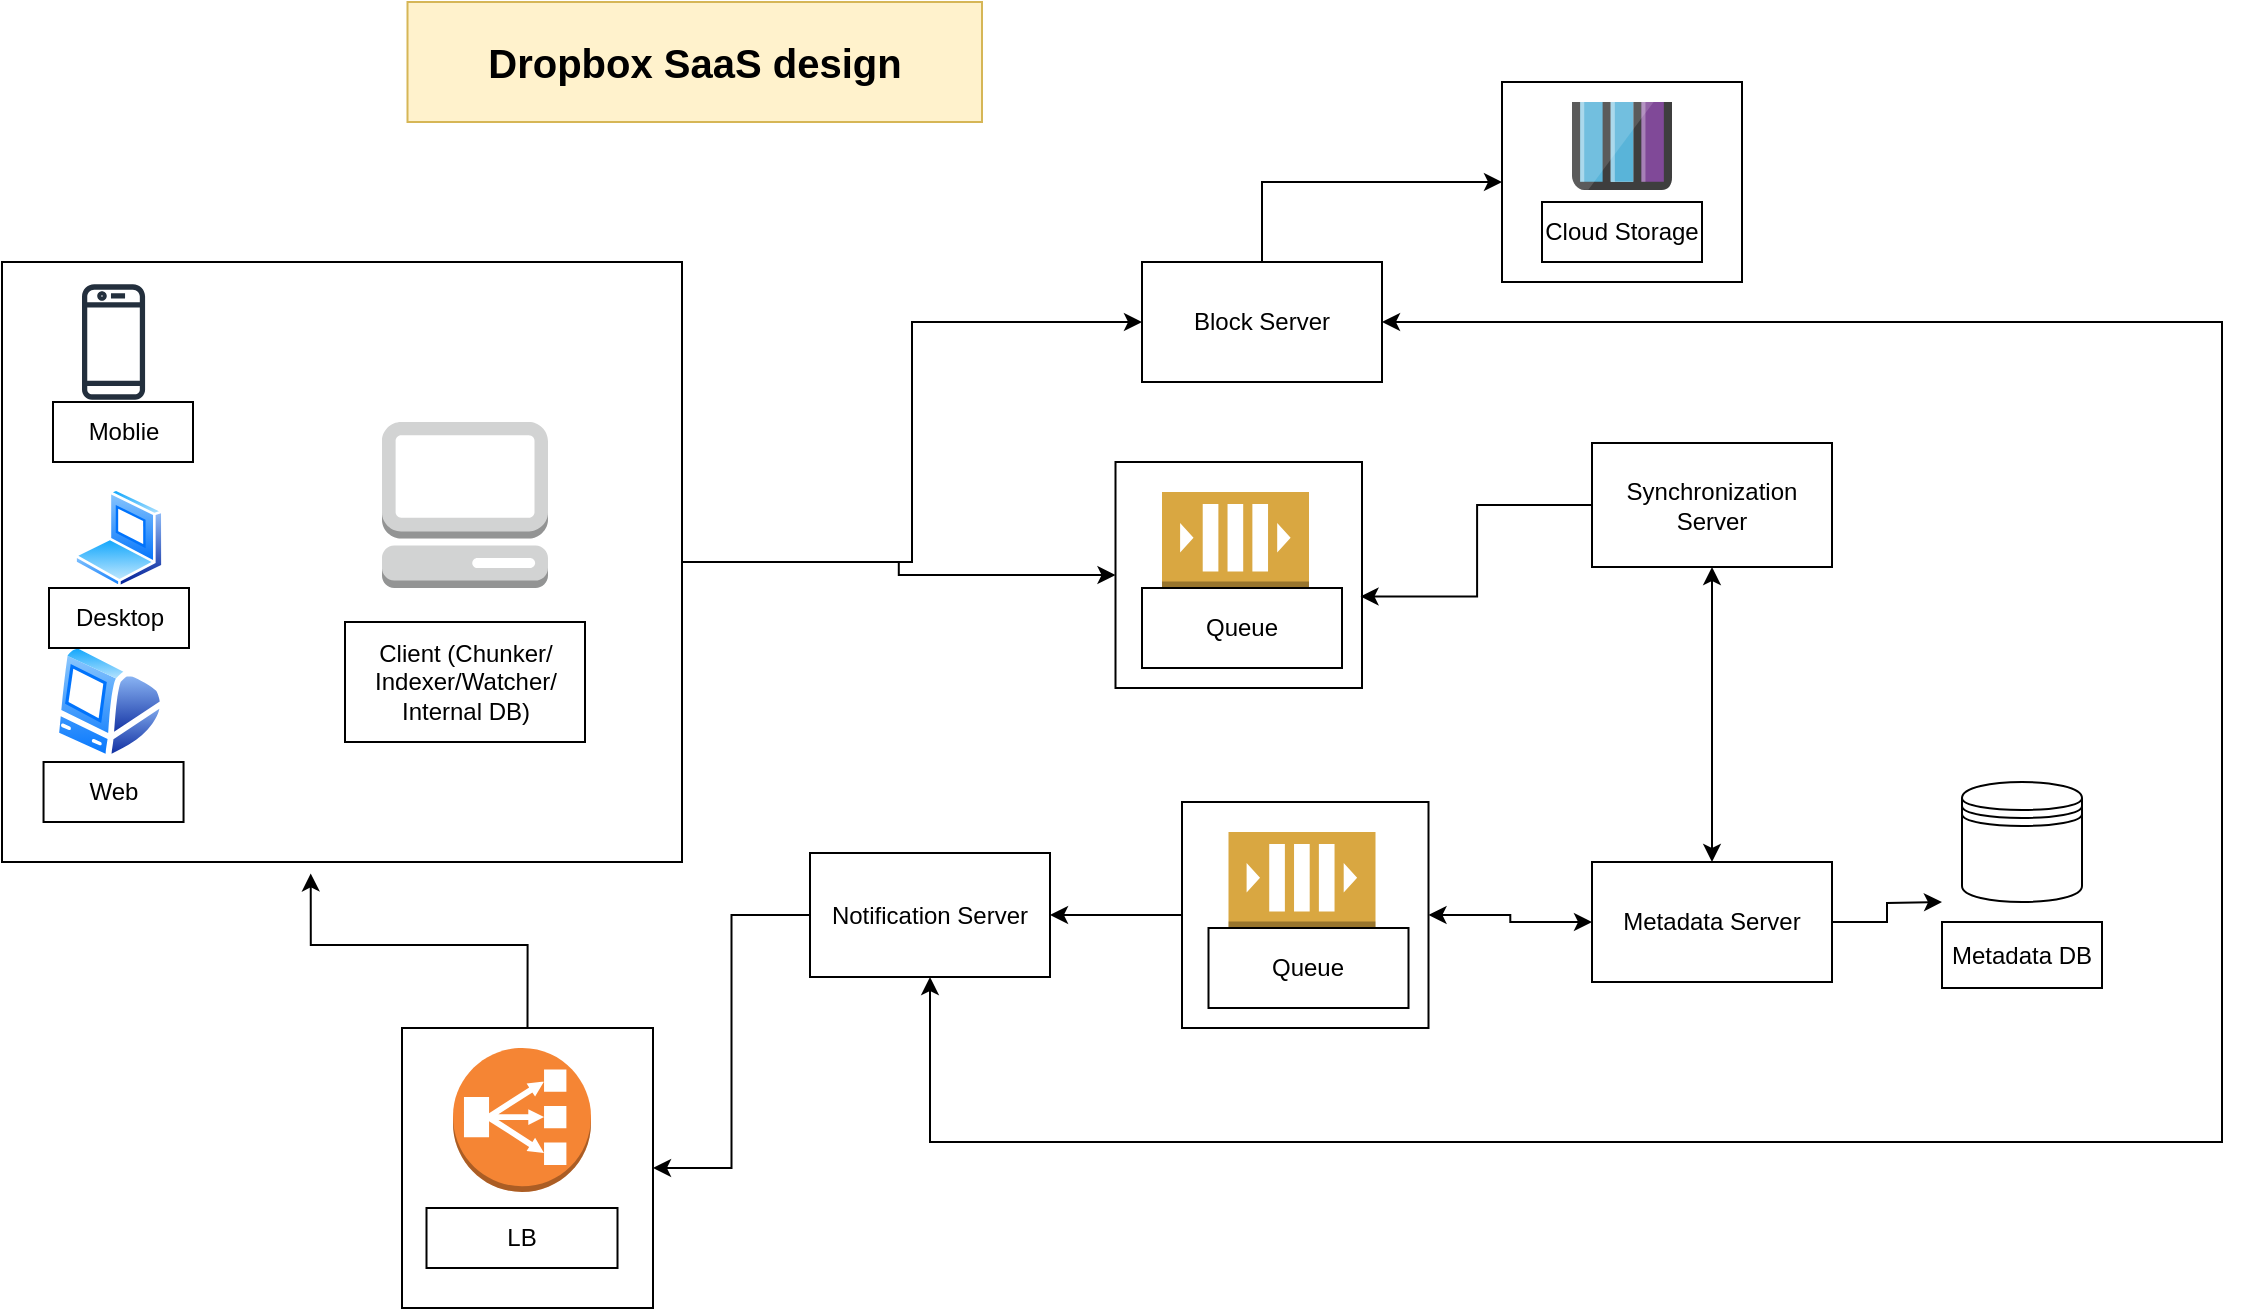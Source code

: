 <mxfile version="15.9.4" type="device"><diagram id="sUfXYKUF2fdErW0hiDxm" name="Page-1"><mxGraphModel dx="1483" dy="1913" grid="1" gridSize="10" guides="1" tooltips="1" connect="1" arrows="1" fold="1" page="1" pageScale="1" pageWidth="827" pageHeight="1169" math="0" shadow="0"><root><mxCell id="0"/><mxCell id="1" parent="0"/><mxCell id="5gXw_fyXx_3vA0XbQjHJ-1" value="" style="outlineConnect=0;dashed=0;verticalLabelPosition=bottom;verticalAlign=top;align=center;html=1;shape=mxgraph.aws3.management_console;fillColor=#D2D3D3;gradientColor=none;" vertex="1" parent="1"><mxGeometry x="200" y="140" width="83" height="83" as="geometry"/></mxCell><mxCell id="5gXw_fyXx_3vA0XbQjHJ-2" value="" style="sketch=0;outlineConnect=0;fontColor=#232F3E;gradientColor=none;fillColor=#232F3D;strokeColor=none;dashed=0;verticalLabelPosition=bottom;verticalAlign=top;align=center;html=1;fontSize=12;fontStyle=0;aspect=fixed;pointerEvents=1;shape=mxgraph.aws4.mobile_client;" vertex="1" parent="1"><mxGeometry x="50" y="70" width="31.54" height="60" as="geometry"/></mxCell><mxCell id="5gXw_fyXx_3vA0XbQjHJ-3" value="" style="aspect=fixed;perimeter=ellipsePerimeter;html=1;align=center;shadow=0;dashed=0;spacingTop=3;image;image=img/lib/active_directory/laptop_client.svg;" vertex="1" parent="1"><mxGeometry x="46" y="173" width="45" height="50" as="geometry"/></mxCell><mxCell id="5gXw_fyXx_3vA0XbQjHJ-4" value="" style="aspect=fixed;perimeter=ellipsePerimeter;html=1;align=center;shadow=0;dashed=0;spacingTop=3;image;image=img/lib/active_directory/mac_client.svg;" vertex="1" parent="1"><mxGeometry x="35.5" y="250" width="56.4" height="60" as="geometry"/></mxCell><mxCell id="5gXw_fyXx_3vA0XbQjHJ-6" value="Client (Chunker/ Indexer/Watcher/&lt;br&gt;Internal DB)" style="whiteSpace=wrap;html=1;" vertex="1" parent="1"><mxGeometry x="181.5" y="240" width="120" height="60" as="geometry"/></mxCell><mxCell id="5gXw_fyXx_3vA0XbQjHJ-8" value="Moblie" style="whiteSpace=wrap;html=1;" vertex="1" parent="1"><mxGeometry x="35.5" y="130" width="70" height="30" as="geometry"/></mxCell><mxCell id="5gXw_fyXx_3vA0XbQjHJ-9" value="Desktop" style="whiteSpace=wrap;html=1;" vertex="1" parent="1"><mxGeometry x="33.5" y="223" width="70" height="30" as="geometry"/></mxCell><mxCell id="5gXw_fyXx_3vA0XbQjHJ-10" value="Web" style="whiteSpace=wrap;html=1;" vertex="1" parent="1"><mxGeometry x="30.77" y="310" width="70" height="30" as="geometry"/></mxCell><mxCell id="5gXw_fyXx_3vA0XbQjHJ-14" style="edgeStyle=orthogonalEdgeStyle;rounded=0;orthogonalLoop=1;jettySize=auto;html=1;entryX=0;entryY=0.5;entryDx=0;entryDy=0;" edge="1" parent="1" source="5gXw_fyXx_3vA0XbQjHJ-12" target="5gXw_fyXx_3vA0XbQjHJ-13"><mxGeometry relative="1" as="geometry"/></mxCell><mxCell id="5gXw_fyXx_3vA0XbQjHJ-50" style="edgeStyle=orthogonalEdgeStyle;rounded=0;orthogonalLoop=1;jettySize=auto;html=1;exitX=1;exitY=0.5;exitDx=0;exitDy=0;startArrow=none;startFill=0;endArrow=classic;endFill=1;" edge="1" parent="1" source="5gXw_fyXx_3vA0XbQjHJ-12" target="5gXw_fyXx_3vA0XbQjHJ-22"><mxGeometry relative="1" as="geometry"/></mxCell><mxCell id="5gXw_fyXx_3vA0XbQjHJ-12" value="" style="rounded=0;whiteSpace=wrap;html=1;shadow=0;fillColor=none;" vertex="1" parent="1"><mxGeometry x="10" y="60" width="340" height="300" as="geometry"/></mxCell><mxCell id="5gXw_fyXx_3vA0XbQjHJ-19" style="edgeStyle=orthogonalEdgeStyle;rounded=0;orthogonalLoop=1;jettySize=auto;html=1;exitX=0.5;exitY=0;exitDx=0;exitDy=0;entryX=0;entryY=0.5;entryDx=0;entryDy=0;" edge="1" parent="1" source="5gXw_fyXx_3vA0XbQjHJ-13" target="5gXw_fyXx_3vA0XbQjHJ-18"><mxGeometry relative="1" as="geometry"/></mxCell><mxCell id="5gXw_fyXx_3vA0XbQjHJ-51" style="edgeStyle=orthogonalEdgeStyle;rounded=0;orthogonalLoop=1;jettySize=auto;html=1;exitX=1;exitY=0.5;exitDx=0;exitDy=0;entryX=0.5;entryY=1;entryDx=0;entryDy=0;startArrow=classic;startFill=1;endArrow=classic;endFill=1;" edge="1" parent="1" source="5gXw_fyXx_3vA0XbQjHJ-13" target="5gXw_fyXx_3vA0XbQjHJ-34"><mxGeometry relative="1" as="geometry"><Array as="points"><mxPoint x="1120" y="90"/><mxPoint x="1120" y="500"/><mxPoint x="474" y="500"/></Array></mxGeometry></mxCell><mxCell id="5gXw_fyXx_3vA0XbQjHJ-13" value="Block Server" style="whiteSpace=wrap;html=1;shadow=0;fillColor=none;" vertex="1" parent="1"><mxGeometry x="580" y="60" width="120" height="60" as="geometry"/></mxCell><mxCell id="5gXw_fyXx_3vA0XbQjHJ-25" style="edgeStyle=orthogonalEdgeStyle;orthogonalLoop=1;jettySize=auto;html=1;exitX=0.5;exitY=1;exitDx=0;exitDy=0;entryX=0.5;entryY=0;entryDx=0;entryDy=0;rounded=0;endArrow=classic;endFill=1;startArrow=classic;startFill=1;" edge="1" parent="1" source="5gXw_fyXx_3vA0XbQjHJ-23" target="5gXw_fyXx_3vA0XbQjHJ-24"><mxGeometry relative="1" as="geometry"><Array as="points"><mxPoint x="865" y="228"/></Array></mxGeometry></mxCell><mxCell id="5gXw_fyXx_3vA0XbQjHJ-38" style="edgeStyle=orthogonalEdgeStyle;rounded=0;orthogonalLoop=1;jettySize=auto;html=1;exitX=0;exitY=0.5;exitDx=0;exitDy=0;entryX=0.994;entryY=0.595;entryDx=0;entryDy=0;entryPerimeter=0;startArrow=none;startFill=0;endArrow=classic;endFill=1;" edge="1" parent="1" source="5gXw_fyXx_3vA0XbQjHJ-23" target="5gXw_fyXx_3vA0XbQjHJ-22"><mxGeometry relative="1" as="geometry"/></mxCell><mxCell id="5gXw_fyXx_3vA0XbQjHJ-23" value="Synchronization Server" style="whiteSpace=wrap;html=1;shadow=0;fillColor=none;" vertex="1" parent="1"><mxGeometry x="805" y="150.5" width="120" height="62" as="geometry"/></mxCell><mxCell id="5gXw_fyXx_3vA0XbQjHJ-37" style="edgeStyle=orthogonalEdgeStyle;rounded=0;orthogonalLoop=1;jettySize=auto;html=1;entryX=1;entryY=0.5;entryDx=0;entryDy=0;startArrow=classic;startFill=1;endArrow=classic;endFill=1;" edge="1" parent="1" source="5gXw_fyXx_3vA0XbQjHJ-24" target="5gXw_fyXx_3vA0XbQjHJ-30"><mxGeometry relative="1" as="geometry"/></mxCell><mxCell id="5gXw_fyXx_3vA0XbQjHJ-57" style="edgeStyle=orthogonalEdgeStyle;rounded=0;orthogonalLoop=1;jettySize=auto;html=1;exitX=1;exitY=0.5;exitDx=0;exitDy=0;startArrow=none;startFill=0;endArrow=classic;endFill=1;" edge="1" parent="1" source="5gXw_fyXx_3vA0XbQjHJ-24"><mxGeometry relative="1" as="geometry"><mxPoint x="980" y="380" as="targetPoint"/></mxGeometry></mxCell><mxCell id="5gXw_fyXx_3vA0XbQjHJ-24" value="Metadata Server" style="whiteSpace=wrap;html=1;shadow=0;fillColor=none;" vertex="1" parent="1"><mxGeometry x="805" y="360" width="120" height="60" as="geometry"/></mxCell><mxCell id="5gXw_fyXx_3vA0XbQjHJ-27" value="" style="group" vertex="1" connectable="0" parent="1"><mxGeometry x="566.75" y="160" width="123.25" height="113" as="geometry"/></mxCell><mxCell id="5gXw_fyXx_3vA0XbQjHJ-20" value="" style="outlineConnect=0;dashed=0;verticalLabelPosition=bottom;verticalAlign=top;align=center;html=1;shape=mxgraph.aws3.queue;fillColor=#D9A741;gradientColor=none;shadow=0;" vertex="1" parent="5gXw_fyXx_3vA0XbQjHJ-27"><mxGeometry x="23.25" y="15" width="73.5" height="48" as="geometry"/></mxCell><mxCell id="5gXw_fyXx_3vA0XbQjHJ-21" value="Queue" style="whiteSpace=wrap;html=1;shadow=0;fillColor=none;" vertex="1" parent="5gXw_fyXx_3vA0XbQjHJ-27"><mxGeometry x="13.25" y="63" width="100" height="40" as="geometry"/></mxCell><mxCell id="5gXw_fyXx_3vA0XbQjHJ-22" value="" style="rounded=0;whiteSpace=wrap;html=1;shadow=0;fillColor=none;" vertex="1" parent="5gXw_fyXx_3vA0XbQjHJ-27"><mxGeometry width="123.25" height="113" as="geometry"/></mxCell><mxCell id="5gXw_fyXx_3vA0XbQjHJ-48" style="edgeStyle=orthogonalEdgeStyle;rounded=0;orthogonalLoop=1;jettySize=auto;html=1;exitX=0;exitY=0.5;exitDx=0;exitDy=0;startArrow=none;startFill=0;endArrow=classic;endFill=1;entryX=1;entryY=0.5;entryDx=0;entryDy=0;" edge="1" parent="1" source="5gXw_fyXx_3vA0XbQjHJ-34" target="5gXw_fyXx_3vA0XbQjHJ-46"><mxGeometry relative="1" as="geometry"><mxPoint x="340" y="450" as="targetPoint"/></mxGeometry></mxCell><mxCell id="5gXw_fyXx_3vA0XbQjHJ-34" value="Notification Server" style="whiteSpace=wrap;html=1;shadow=0;fillColor=none;" vertex="1" parent="1"><mxGeometry x="414" y="355.5" width="120" height="62" as="geometry"/></mxCell><mxCell id="5gXw_fyXx_3vA0XbQjHJ-35" value="" style="group" vertex="1" connectable="0" parent="1"><mxGeometry x="600" y="330" width="123.25" height="113" as="geometry"/></mxCell><mxCell id="5gXw_fyXx_3vA0XbQjHJ-28" value="" style="outlineConnect=0;dashed=0;verticalLabelPosition=bottom;verticalAlign=top;align=center;html=1;shape=mxgraph.aws3.queue;fillColor=#D9A741;gradientColor=none;shadow=0;" vertex="1" parent="5gXw_fyXx_3vA0XbQjHJ-35"><mxGeometry x="23.25" y="15" width="73.5" height="48" as="geometry"/></mxCell><mxCell id="5gXw_fyXx_3vA0XbQjHJ-29" value="Queue" style="whiteSpace=wrap;html=1;shadow=0;fillColor=none;" vertex="1" parent="5gXw_fyXx_3vA0XbQjHJ-35"><mxGeometry x="13.25" y="63" width="100" height="40" as="geometry"/></mxCell><mxCell id="5gXw_fyXx_3vA0XbQjHJ-30" value="" style="rounded=0;whiteSpace=wrap;html=1;shadow=0;fillColor=none;" vertex="1" parent="5gXw_fyXx_3vA0XbQjHJ-35"><mxGeometry width="123.25" height="113" as="geometry"/></mxCell><mxCell id="5gXw_fyXx_3vA0XbQjHJ-39" style="edgeStyle=orthogonalEdgeStyle;rounded=0;orthogonalLoop=1;jettySize=auto;html=1;exitX=0;exitY=0.5;exitDx=0;exitDy=0;entryX=1;entryY=0.5;entryDx=0;entryDy=0;startArrow=none;startFill=0;endArrow=classic;endFill=1;" edge="1" parent="1" source="5gXw_fyXx_3vA0XbQjHJ-30" target="5gXw_fyXx_3vA0XbQjHJ-34"><mxGeometry relative="1" as="geometry"/></mxCell><mxCell id="5gXw_fyXx_3vA0XbQjHJ-47" value="" style="group" vertex="1" connectable="0" parent="1"><mxGeometry x="210" y="443" width="125.5" height="140" as="geometry"/></mxCell><mxCell id="5gXw_fyXx_3vA0XbQjHJ-40" value="" style="outlineConnect=0;dashed=0;verticalLabelPosition=bottom;verticalAlign=top;align=center;html=1;shape=mxgraph.aws3.classic_load_balancer;fillColor=#F58534;gradientColor=none;shadow=0;" vertex="1" parent="5gXw_fyXx_3vA0XbQjHJ-47"><mxGeometry x="25.5" y="10" width="69" height="72" as="geometry"/></mxCell><mxCell id="5gXw_fyXx_3vA0XbQjHJ-41" value="LB" style="whiteSpace=wrap;html=1;shadow=0;fillColor=none;" vertex="1" parent="5gXw_fyXx_3vA0XbQjHJ-47"><mxGeometry x="12.25" y="90" width="95.5" height="30" as="geometry"/></mxCell><mxCell id="5gXw_fyXx_3vA0XbQjHJ-46" value="" style="rounded=0;whiteSpace=wrap;html=1;shadow=0;fillColor=none;" vertex="1" parent="5gXw_fyXx_3vA0XbQjHJ-47"><mxGeometry width="125.5" height="140" as="geometry"/></mxCell><mxCell id="5gXw_fyXx_3vA0XbQjHJ-52" value="" style="group" vertex="1" connectable="0" parent="1"><mxGeometry x="760" y="-30" width="120" height="100" as="geometry"/></mxCell><mxCell id="5gXw_fyXx_3vA0XbQjHJ-16" value="" style="sketch=0;aspect=fixed;html=1;points=[];align=center;image;fontSize=12;image=img/lib/mscae/Queues_Storage.svg;shadow=0;fillColor=none;" vertex="1" parent="5gXw_fyXx_3vA0XbQjHJ-52"><mxGeometry x="35" y="10" width="50" height="44" as="geometry"/></mxCell><mxCell id="5gXw_fyXx_3vA0XbQjHJ-17" value="Cloud Storage" style="whiteSpace=wrap;html=1;shadow=0;fillColor=none;" vertex="1" parent="5gXw_fyXx_3vA0XbQjHJ-52"><mxGeometry x="20" y="60" width="80" height="30" as="geometry"/></mxCell><mxCell id="5gXw_fyXx_3vA0XbQjHJ-18" value="" style="rounded=0;whiteSpace=wrap;html=1;shadow=0;fillColor=none;" vertex="1" parent="5gXw_fyXx_3vA0XbQjHJ-52"><mxGeometry width="120" height="100" as="geometry"/></mxCell><mxCell id="5gXw_fyXx_3vA0XbQjHJ-53" style="edgeStyle=orthogonalEdgeStyle;rounded=0;orthogonalLoop=1;jettySize=auto;html=1;exitX=0.5;exitY=0;exitDx=0;exitDy=0;entryX=0.454;entryY=1.019;entryDx=0;entryDy=0;entryPerimeter=0;startArrow=none;startFill=0;endArrow=classic;endFill=1;" edge="1" parent="1" source="5gXw_fyXx_3vA0XbQjHJ-46" target="5gXw_fyXx_3vA0XbQjHJ-12"><mxGeometry relative="1" as="geometry"/></mxCell><mxCell id="5gXw_fyXx_3vA0XbQjHJ-54" value="" style="shape=datastore;whiteSpace=wrap;html=1;shadow=0;fillColor=none;" vertex="1" parent="1"><mxGeometry x="990" y="320" width="60" height="60" as="geometry"/></mxCell><mxCell id="5gXw_fyXx_3vA0XbQjHJ-56" value="Metadata DB" style="whiteSpace=wrap;html=1;shadow=0;fillColor=none;" vertex="1" parent="1"><mxGeometry x="980" y="390" width="80" height="33" as="geometry"/></mxCell><mxCell id="5gXw_fyXx_3vA0XbQjHJ-58" value="&lt;font size=&quot;1&quot;&gt;&lt;b style=&quot;font-size: 20px&quot;&gt;Dropbox SaaS design&lt;/b&gt;&lt;/font&gt;" style="whiteSpace=wrap;html=1;shadow=0;fillColor=#fff2cc;strokeColor=#d6b656;" vertex="1" parent="1"><mxGeometry x="212.75" y="-70" width="287.25" height="60" as="geometry"/></mxCell></root></mxGraphModel></diagram></mxfile>